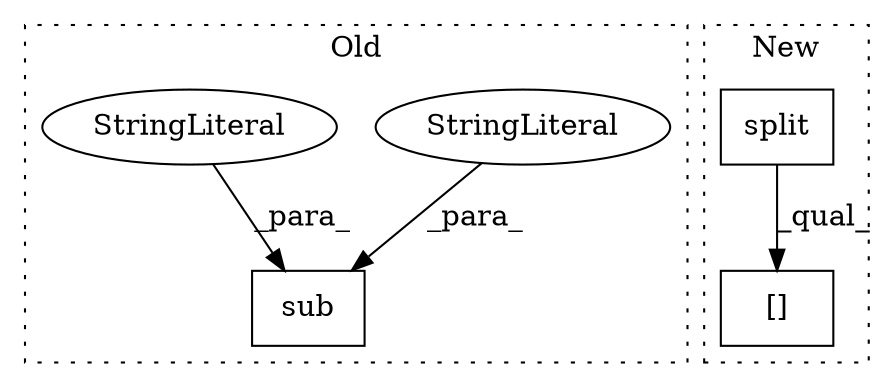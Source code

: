 digraph G {
subgraph cluster0 {
1 [label="sub" a="32" s="19117,19142" l="4,1" shape="box"];
3 [label="StringLiteral" a="45" s="19121" l="5" shape="ellipse"];
4 [label="StringLiteral" a="45" s="19127" l="2" shape="ellipse"];
label = "Old";
style="dotted";
}
subgraph cluster1 {
2 [label="split" a="32" s="18971,19000" l="6,1" shape="box"];
5 [label="[]" a="2" s="18963,19003" l="39,1" shape="box"];
label = "New";
style="dotted";
}
2 -> 5 [label="_qual_"];
3 -> 1 [label="_para_"];
4 -> 1 [label="_para_"];
}